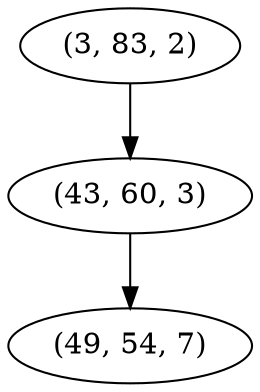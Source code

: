 digraph tree {
    "(3, 83, 2)";
    "(43, 60, 3)";
    "(49, 54, 7)";
    "(3, 83, 2)" -> "(43, 60, 3)";
    "(43, 60, 3)" -> "(49, 54, 7)";
}
